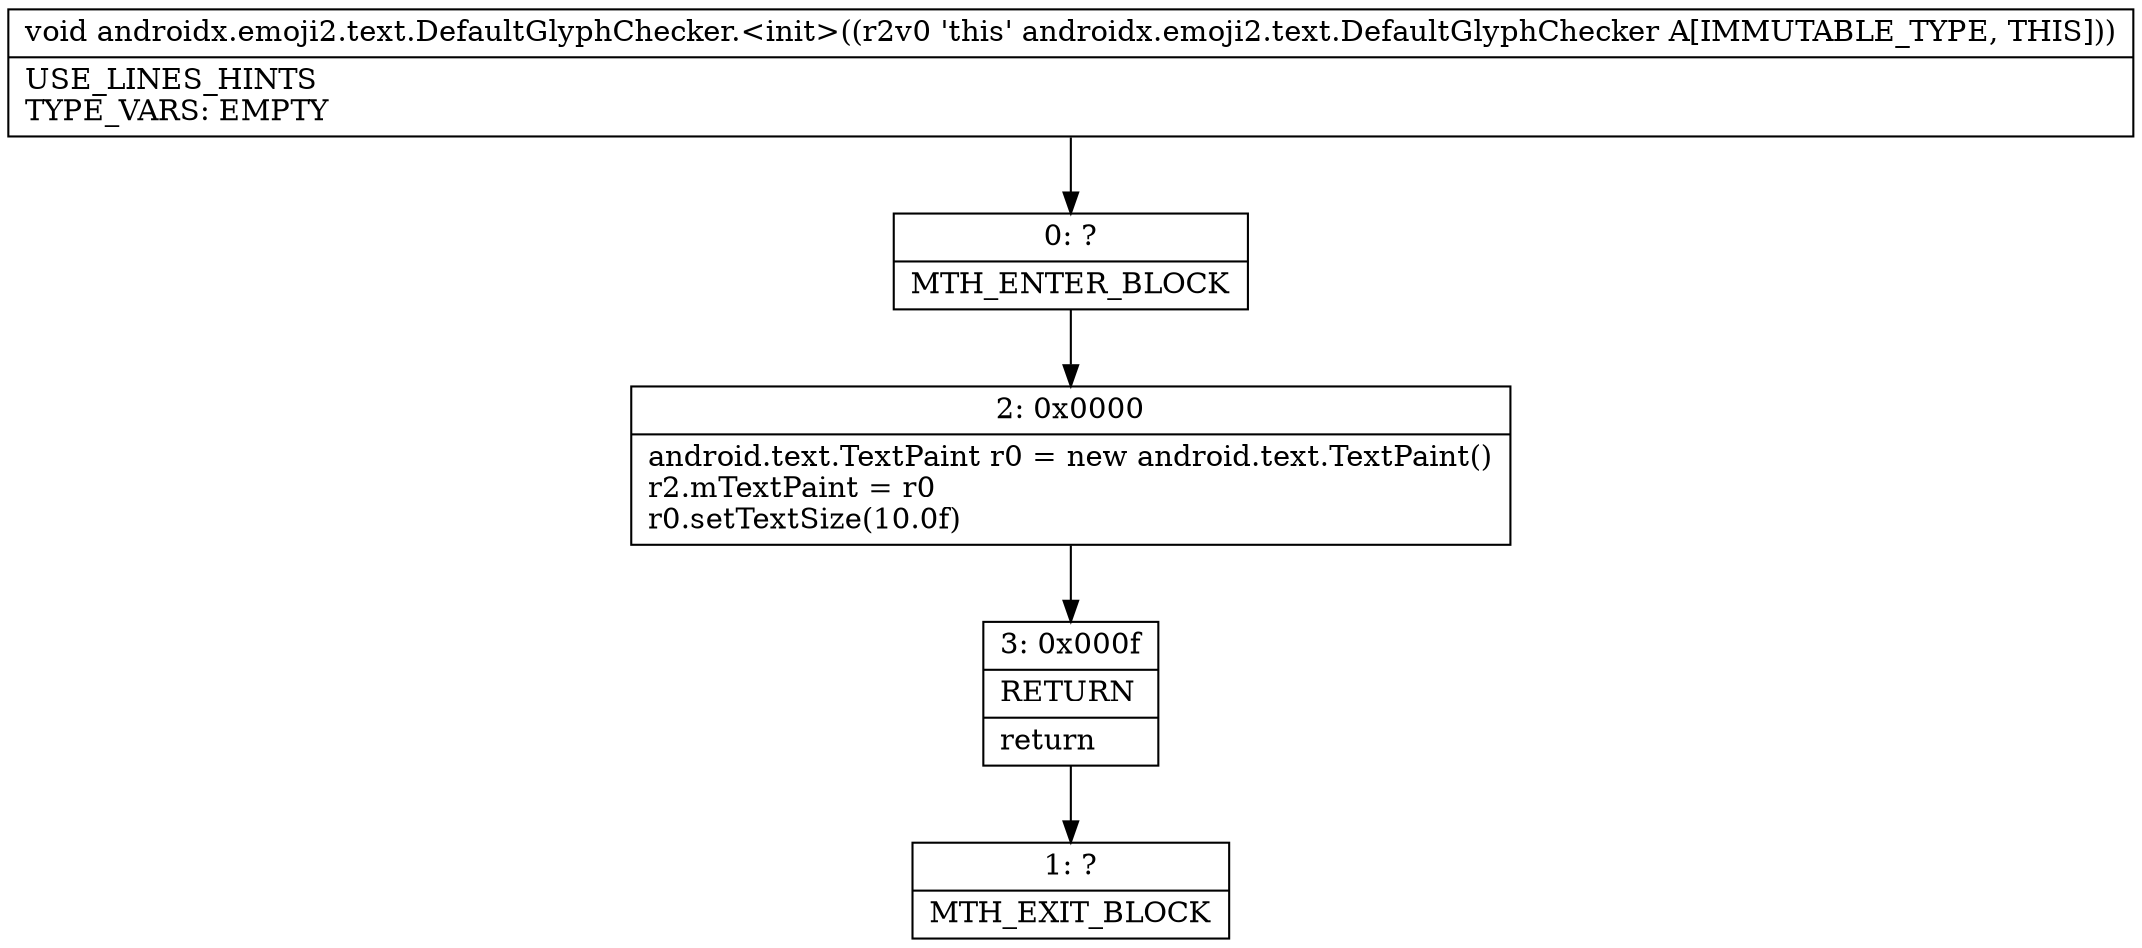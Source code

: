 digraph "CFG forandroidx.emoji2.text.DefaultGlyphChecker.\<init\>()V" {
Node_0 [shape=record,label="{0\:\ ?|MTH_ENTER_BLOCK\l}"];
Node_2 [shape=record,label="{2\:\ 0x0000|android.text.TextPaint r0 = new android.text.TextPaint()\lr2.mTextPaint = r0\lr0.setTextSize(10.0f)\l}"];
Node_3 [shape=record,label="{3\:\ 0x000f|RETURN\l|return\l}"];
Node_1 [shape=record,label="{1\:\ ?|MTH_EXIT_BLOCK\l}"];
MethodNode[shape=record,label="{void androidx.emoji2.text.DefaultGlyphChecker.\<init\>((r2v0 'this' androidx.emoji2.text.DefaultGlyphChecker A[IMMUTABLE_TYPE, THIS]))  | USE_LINES_HINTS\lTYPE_VARS: EMPTY\l}"];
MethodNode -> Node_0;Node_0 -> Node_2;
Node_2 -> Node_3;
Node_3 -> Node_1;
}

